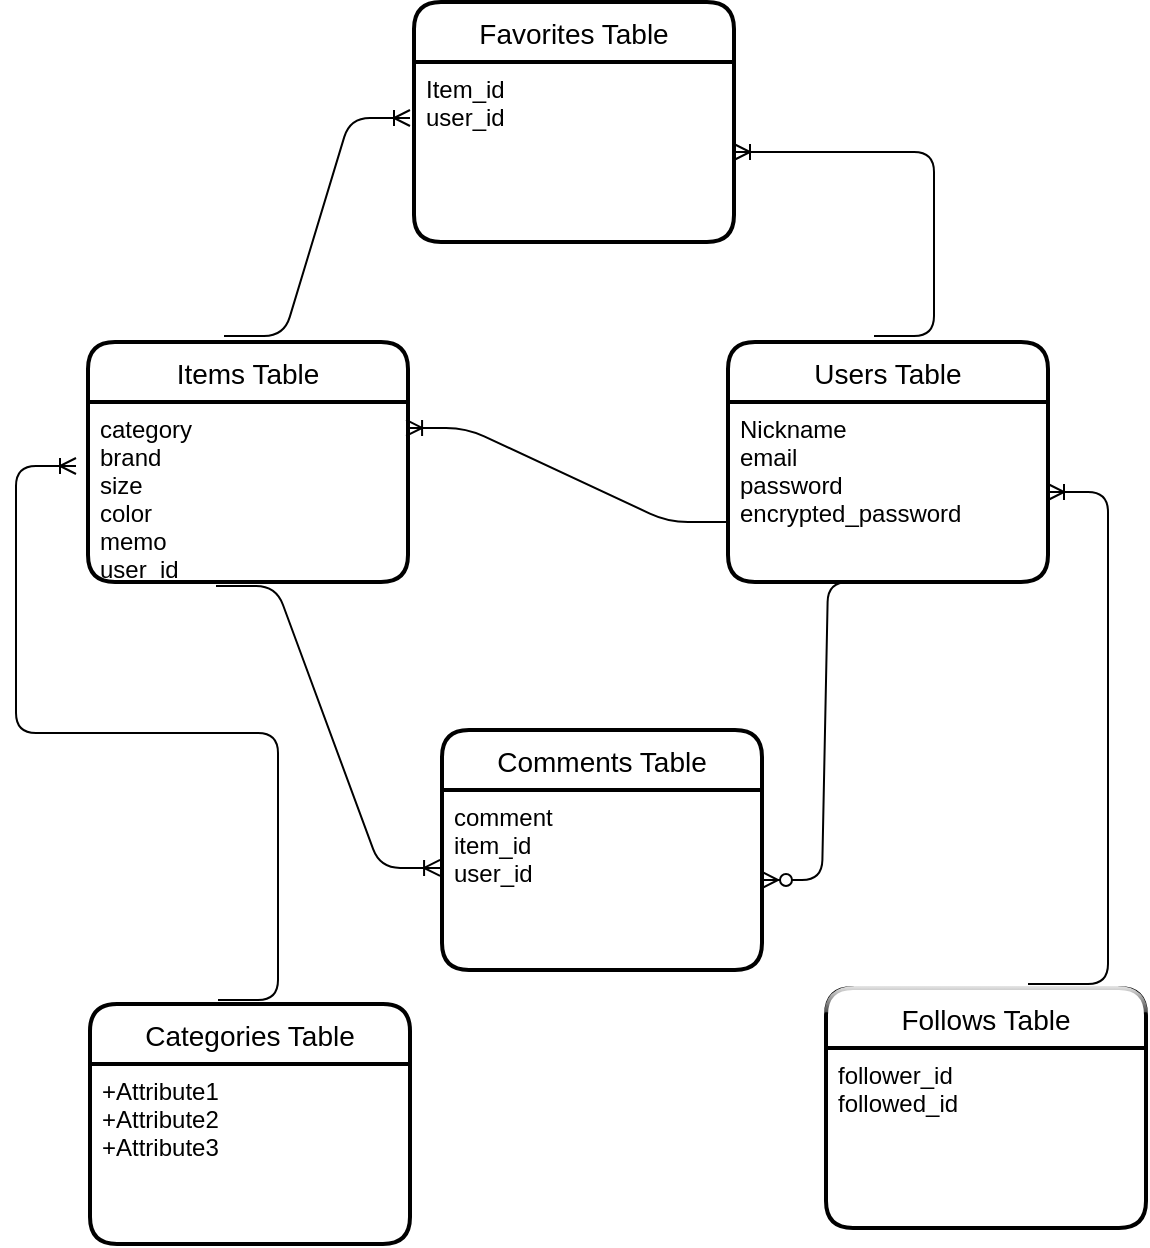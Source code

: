 <mxfile>
    <diagram id="cmV2oMPMpY6_TbBcyci8" name="ページ1">
        <mxGraphModel dx="1402" dy="1738" grid="0" gridSize="10" guides="0" tooltips="1" connect="1" arrows="1" fold="1" page="1" pageScale="1" pageWidth="827" pageHeight="1169" math="0" shadow="0">
            <root>
                <mxCell id="0"/>
                <mxCell id="1" parent="0"/>
                <mxCell id="2" value="Items Table" style="swimlane;childLayout=stackLayout;horizontal=1;startSize=30;horizontalStack=0;rounded=1;fontSize=14;fontStyle=0;strokeWidth=2;resizeParent=0;resizeLast=1;shadow=0;dashed=0;align=center;" vertex="1" parent="1">
                    <mxGeometry x="40" y="40" width="160" height="120" as="geometry"/>
                </mxCell>
                <mxCell id="3" value="category&#10;brand&#10;size&#10;color&#10;memo&#10;user_id" style="align=left;strokeColor=none;fillColor=none;spacingLeft=4;fontSize=12;verticalAlign=top;resizable=0;rotatable=0;part=1;" vertex="1" parent="2">
                    <mxGeometry y="30" width="160" height="90" as="geometry"/>
                </mxCell>
                <mxCell id="9" value="" style="edgeStyle=entityRelationEdgeStyle;fontSize=12;html=1;endArrow=ERoneToMany;entryX=-0.006;entryY=0.433;entryDx=0;entryDy=0;entryPerimeter=0;" edge="1" parent="2" target="8">
                    <mxGeometry width="100" height="100" relative="1" as="geometry">
                        <mxPoint x="64" y="122" as="sourcePoint"/>
                        <mxPoint x="164" y="22" as="targetPoint"/>
                    </mxGeometry>
                </mxCell>
                <mxCell id="4" value="Users Table" style="swimlane;childLayout=stackLayout;horizontal=1;startSize=30;horizontalStack=0;rounded=1;fontSize=14;fontStyle=0;strokeWidth=2;resizeParent=0;resizeLast=1;shadow=0;dashed=0;align=center;" vertex="1" parent="1">
                    <mxGeometry x="360" y="40" width="160" height="120" as="geometry"/>
                </mxCell>
                <mxCell id="5" value="Nickname&#10;email&#10;password&#10;encrypted_password&#10;" style="align=left;strokeColor=none;fillColor=none;spacingLeft=4;fontSize=12;verticalAlign=top;resizable=0;rotatable=0;part=1;" vertex="1" parent="4">
                    <mxGeometry y="30" width="160" height="90" as="geometry"/>
                </mxCell>
                <mxCell id="6" value="" style="edgeStyle=entityRelationEdgeStyle;fontSize=12;html=1;endArrow=ERoneToMany;entryX=0.994;entryY=0.144;entryDx=0;entryDy=0;entryPerimeter=0;exitX=0;exitY=0.75;exitDx=0;exitDy=0;" edge="1" parent="1" source="4" target="3">
                    <mxGeometry width="100" height="100" relative="1" as="geometry">
                        <mxPoint x="250" y="340" as="sourcePoint"/>
                        <mxPoint x="350" y="240" as="targetPoint"/>
                    </mxGeometry>
                </mxCell>
                <mxCell id="7" value="Comments Table" style="swimlane;childLayout=stackLayout;horizontal=1;startSize=30;horizontalStack=0;rounded=1;fontSize=14;fontStyle=0;strokeWidth=2;resizeParent=0;resizeLast=1;shadow=0;dashed=0;align=center;" vertex="1" parent="1">
                    <mxGeometry x="217" y="234" width="160" height="120" as="geometry"/>
                </mxCell>
                <mxCell id="8" value="comment&#10;item_id&#10;user_id" style="align=left;strokeColor=none;fillColor=none;spacingLeft=4;fontSize=12;verticalAlign=top;resizable=0;rotatable=0;part=1;rounded=1;" vertex="1" parent="7">
                    <mxGeometry y="30" width="160" height="90" as="geometry"/>
                </mxCell>
                <mxCell id="10" value="" style="edgeStyle=entityRelationEdgeStyle;fontSize=12;html=1;endArrow=ERzeroToMany;endFill=1;exitX=0.5;exitY=1;exitDx=0;exitDy=0;entryX=1;entryY=0.5;entryDx=0;entryDy=0;" edge="1" parent="1" source="5" target="8">
                    <mxGeometry width="100" height="100" relative="1" as="geometry">
                        <mxPoint x="243" y="151" as="sourcePoint"/>
                        <mxPoint x="343" y="51" as="targetPoint"/>
                    </mxGeometry>
                </mxCell>
                <mxCell id="12" value="Categories Table" style="swimlane;childLayout=stackLayout;horizontal=1;startSize=30;horizontalStack=0;rounded=1;fontSize=14;fontStyle=0;strokeWidth=2;resizeParent=0;resizeLast=1;shadow=0;dashed=0;align=center;" vertex="1" parent="1">
                    <mxGeometry x="41" y="371" width="160" height="120" as="geometry"/>
                </mxCell>
                <mxCell id="13" value="+Attribute1&#10;+Attribute2&#10;+Attribute3" style="align=left;strokeColor=none;fillColor=none;spacingLeft=4;fontSize=12;verticalAlign=top;resizable=0;rotatable=0;part=1;rounded=1;" vertex="1" parent="12">
                    <mxGeometry y="30" width="160" height="90" as="geometry"/>
                </mxCell>
                <mxCell id="14" value="Favorites Table" style="swimlane;childLayout=stackLayout;horizontal=1;startSize=30;horizontalStack=0;rounded=1;fontSize=14;fontStyle=0;strokeWidth=2;resizeParent=0;resizeLast=1;shadow=0;dashed=0;align=center;" vertex="1" parent="1">
                    <mxGeometry x="203" y="-130" width="160" height="120" as="geometry"/>
                </mxCell>
                <mxCell id="15" value="Item_id&#10;user_id" style="align=left;strokeColor=none;fillColor=none;spacingLeft=4;fontSize=12;verticalAlign=top;resizable=0;rotatable=0;part=1;rounded=1;" vertex="1" parent="14">
                    <mxGeometry y="30" width="160" height="90" as="geometry"/>
                </mxCell>
                <mxCell id="17" value="" style="edgeStyle=entityRelationEdgeStyle;fontSize=12;html=1;endArrow=ERoneToMany;" edge="1" parent="1">
                    <mxGeometry width="100" height="100" relative="1" as="geometry">
                        <mxPoint x="105" y="369" as="sourcePoint"/>
                        <mxPoint x="34" y="102" as="targetPoint"/>
                    </mxGeometry>
                </mxCell>
                <mxCell id="18" value="" style="edgeStyle=entityRelationEdgeStyle;fontSize=12;html=1;endArrow=ERoneToMany;" edge="1" parent="1">
                    <mxGeometry width="100" height="100" relative="1" as="geometry">
                        <mxPoint x="108" y="37" as="sourcePoint"/>
                        <mxPoint x="201" y="-72" as="targetPoint"/>
                    </mxGeometry>
                </mxCell>
                <mxCell id="19" value="" style="edgeStyle=entityRelationEdgeStyle;fontSize=12;html=1;endArrow=ERoneToMany;" edge="1" parent="1" target="15">
                    <mxGeometry width="100" height="100" relative="1" as="geometry">
                        <mxPoint x="433" y="37" as="sourcePoint"/>
                        <mxPoint x="343" y="96" as="targetPoint"/>
                    </mxGeometry>
                </mxCell>
                <mxCell id="21" value="Follows Table" style="swimlane;childLayout=stackLayout;horizontal=1;startSize=30;horizontalStack=0;rounded=1;fontSize=14;fontStyle=0;strokeWidth=2;resizeParent=0;resizeLast=1;shadow=0;dashed=0;align=center;glass=1;fillColor=default;" vertex="1" parent="1">
                    <mxGeometry x="409" y="363" width="160" height="120" as="geometry"/>
                </mxCell>
                <mxCell id="22" value="follower_id&#10;followed_id" style="align=left;strokeColor=none;fillColor=none;spacingLeft=4;fontSize=12;verticalAlign=top;resizable=0;rotatable=0;part=1;rounded=1;" vertex="1" parent="21">
                    <mxGeometry y="30" width="160" height="90" as="geometry"/>
                </mxCell>
                <mxCell id="23" value="" style="edgeStyle=entityRelationEdgeStyle;fontSize=12;html=1;endArrow=ERoneToMany;" edge="1" parent="1" target="5">
                    <mxGeometry width="100" height="100" relative="1" as="geometry">
                        <mxPoint x="510" y="361" as="sourcePoint"/>
                        <mxPoint x="343" y="216" as="targetPoint"/>
                    </mxGeometry>
                </mxCell>
            </root>
        </mxGraphModel>
    </diagram>
</mxfile>